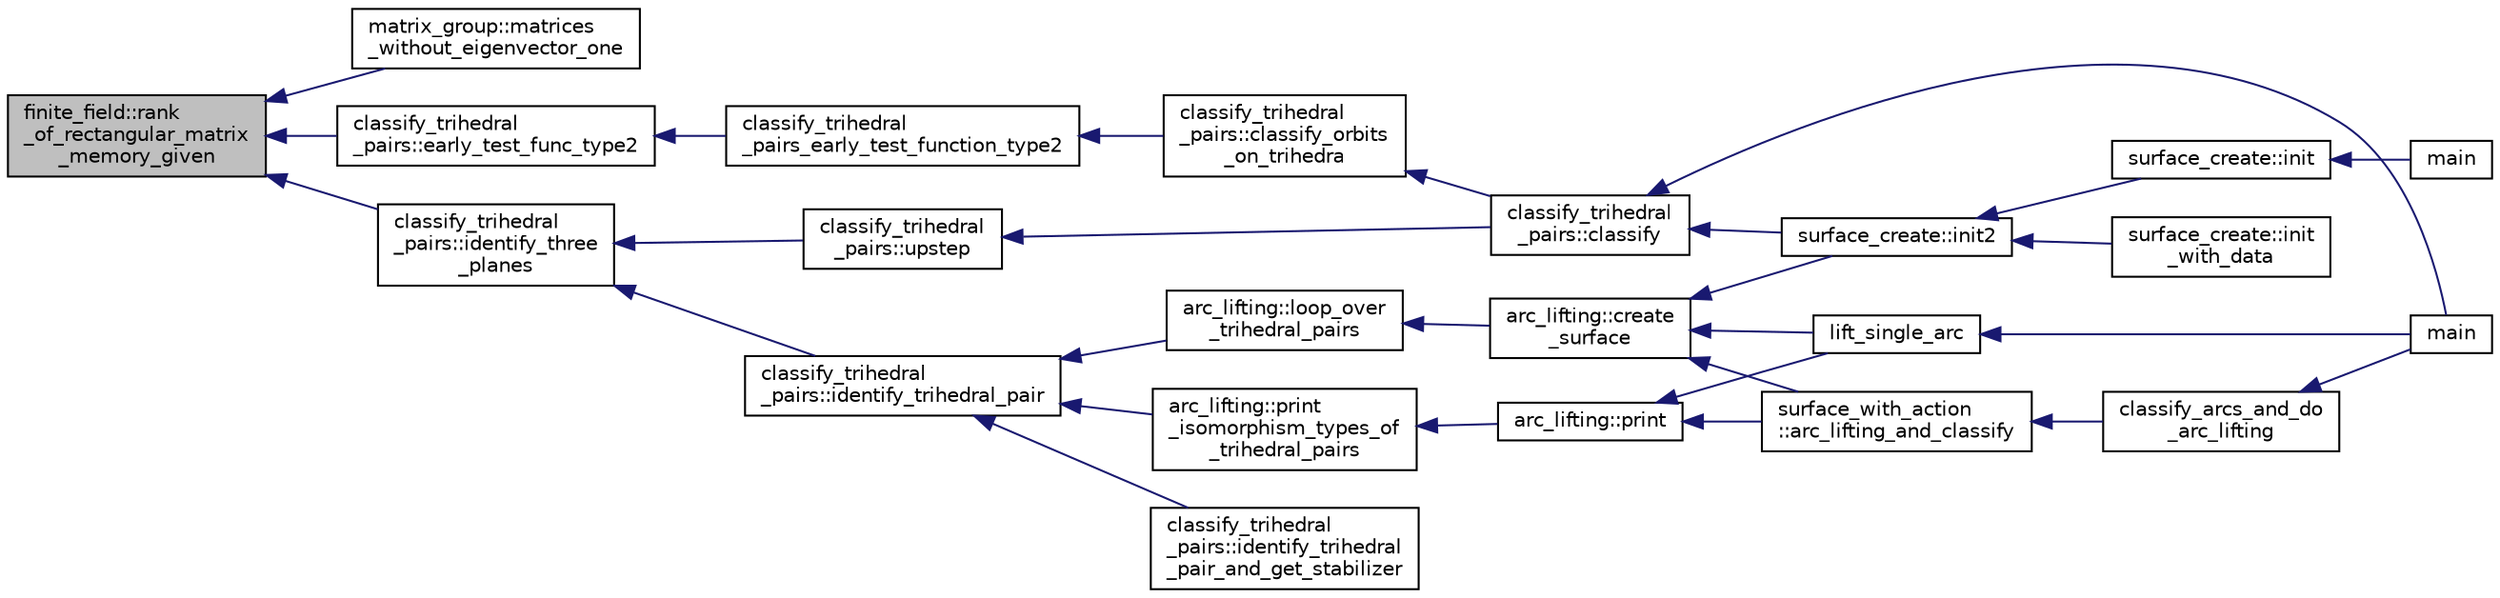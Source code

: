 digraph "finite_field::rank_of_rectangular_matrix_memory_given"
{
  edge [fontname="Helvetica",fontsize="10",labelfontname="Helvetica",labelfontsize="10"];
  node [fontname="Helvetica",fontsize="10",shape=record];
  rankdir="LR";
  Node17276 [label="finite_field::rank\l_of_rectangular_matrix\l_memory_given",height=0.2,width=0.4,color="black", fillcolor="grey75", style="filled", fontcolor="black"];
  Node17276 -> Node17277 [dir="back",color="midnightblue",fontsize="10",style="solid",fontname="Helvetica"];
  Node17277 [label="matrix_group::matrices\l_without_eigenvector_one",height=0.2,width=0.4,color="black", fillcolor="white", style="filled",URL="$d3/ded/classmatrix__group.html#aaa152420f958c5cf15d0fdce9f10a39b"];
  Node17276 -> Node17278 [dir="back",color="midnightblue",fontsize="10",style="solid",fontname="Helvetica"];
  Node17278 [label="classify_trihedral\l_pairs::early_test_func_type2",height=0.2,width=0.4,color="black", fillcolor="white", style="filled",URL="$d1/d21/classclassify__trihedral__pairs.html#a81a66db6705ac1c6e4fd1e9e9fa94cdb"];
  Node17278 -> Node17279 [dir="back",color="midnightblue",fontsize="10",style="solid",fontname="Helvetica"];
  Node17279 [label="classify_trihedral\l_pairs_early_test_function_type2",height=0.2,width=0.4,color="black", fillcolor="white", style="filled",URL="$df/d74/tl__geometry_8h.html#a5488ce713a111e071bea36d799ecfb52"];
  Node17279 -> Node17280 [dir="back",color="midnightblue",fontsize="10",style="solid",fontname="Helvetica"];
  Node17280 [label="classify_trihedral\l_pairs::classify_orbits\l_on_trihedra",height=0.2,width=0.4,color="black", fillcolor="white", style="filled",URL="$d1/d21/classclassify__trihedral__pairs.html#a99625621bfba4bb65b3d60304b306539"];
  Node17280 -> Node17281 [dir="back",color="midnightblue",fontsize="10",style="solid",fontname="Helvetica"];
  Node17281 [label="classify_trihedral\l_pairs::classify",height=0.2,width=0.4,color="black", fillcolor="white", style="filled",URL="$d1/d21/classclassify__trihedral__pairs.html#a134e4c3042163c24bf57050f26e364e1"];
  Node17281 -> Node17282 [dir="back",color="midnightblue",fontsize="10",style="solid",fontname="Helvetica"];
  Node17282 [label="main",height=0.2,width=0.4,color="black", fillcolor="white", style="filled",URL="$d6/dc3/arc__lifting__main_8_c.html#a217dbf8b442f20279ea00b898af96f52"];
  Node17281 -> Node17283 [dir="back",color="midnightblue",fontsize="10",style="solid",fontname="Helvetica"];
  Node17283 [label="surface_create::init2",height=0.2,width=0.4,color="black", fillcolor="white", style="filled",URL="$de/da4/classsurface__create.html#a0d600640f7dd62d5a6c36443effdab59"];
  Node17283 -> Node17284 [dir="back",color="midnightblue",fontsize="10",style="solid",fontname="Helvetica"];
  Node17284 [label="surface_create::init\l_with_data",height=0.2,width=0.4,color="black", fillcolor="white", style="filled",URL="$de/da4/classsurface__create.html#a9226f687139676532adb1aa971fbade2"];
  Node17283 -> Node17285 [dir="back",color="midnightblue",fontsize="10",style="solid",fontname="Helvetica"];
  Node17285 [label="surface_create::init",height=0.2,width=0.4,color="black", fillcolor="white", style="filled",URL="$de/da4/classsurface__create.html#ab0db5c12825f778e3caf8aa4da02eb06"];
  Node17285 -> Node17286 [dir="back",color="midnightblue",fontsize="10",style="solid",fontname="Helvetica"];
  Node17286 [label="main",height=0.2,width=0.4,color="black", fillcolor="white", style="filled",URL="$d2/dfa/create__surface__main_8_c.html#a217dbf8b442f20279ea00b898af96f52"];
  Node17276 -> Node17287 [dir="back",color="midnightblue",fontsize="10",style="solid",fontname="Helvetica"];
  Node17287 [label="classify_trihedral\l_pairs::identify_three\l_planes",height=0.2,width=0.4,color="black", fillcolor="white", style="filled",URL="$d1/d21/classclassify__trihedral__pairs.html#a0c39bec96db456430eb119aa573f6d25"];
  Node17287 -> Node17288 [dir="back",color="midnightblue",fontsize="10",style="solid",fontname="Helvetica"];
  Node17288 [label="classify_trihedral\l_pairs::upstep",height=0.2,width=0.4,color="black", fillcolor="white", style="filled",URL="$d1/d21/classclassify__trihedral__pairs.html#a4134a82fca1d3962311921731ce001eb"];
  Node17288 -> Node17281 [dir="back",color="midnightblue",fontsize="10",style="solid",fontname="Helvetica"];
  Node17287 -> Node17289 [dir="back",color="midnightblue",fontsize="10",style="solid",fontname="Helvetica"];
  Node17289 [label="classify_trihedral\l_pairs::identify_trihedral_pair",height=0.2,width=0.4,color="black", fillcolor="white", style="filled",URL="$d1/d21/classclassify__trihedral__pairs.html#a1a85f616b5043da9f7e585868b0d191d"];
  Node17289 -> Node17290 [dir="back",color="midnightblue",fontsize="10",style="solid",fontname="Helvetica"];
  Node17290 [label="arc_lifting::loop_over\l_trihedral_pairs",height=0.2,width=0.4,color="black", fillcolor="white", style="filled",URL="$dc/db7/classarc__lifting.html#a30126f5ed4126d604c191aa4d1f7505a"];
  Node17290 -> Node17291 [dir="back",color="midnightblue",fontsize="10",style="solid",fontname="Helvetica"];
  Node17291 [label="arc_lifting::create\l_surface",height=0.2,width=0.4,color="black", fillcolor="white", style="filled",URL="$dc/db7/classarc__lifting.html#a2b1fd46281de9ff3fef00fc122d39b2b"];
  Node17291 -> Node17292 [dir="back",color="midnightblue",fontsize="10",style="solid",fontname="Helvetica"];
  Node17292 [label="lift_single_arc",height=0.2,width=0.4,color="black", fillcolor="white", style="filled",URL="$d6/dc3/arc__lifting__main_8_c.html#a0bdc148f70112959722a40cf9758d54b"];
  Node17292 -> Node17282 [dir="back",color="midnightblue",fontsize="10",style="solid",fontname="Helvetica"];
  Node17291 -> Node17283 [dir="back",color="midnightblue",fontsize="10",style="solid",fontname="Helvetica"];
  Node17291 -> Node17293 [dir="back",color="midnightblue",fontsize="10",style="solid",fontname="Helvetica"];
  Node17293 [label="surface_with_action\l::arc_lifting_and_classify",height=0.2,width=0.4,color="black", fillcolor="white", style="filled",URL="$d8/df9/classsurface__with__action.html#a62a3948f830c59e09ef94937650a07a4"];
  Node17293 -> Node17294 [dir="back",color="midnightblue",fontsize="10",style="solid",fontname="Helvetica"];
  Node17294 [label="classify_arcs_and_do\l_arc_lifting",height=0.2,width=0.4,color="black", fillcolor="white", style="filled",URL="$d6/dc3/arc__lifting__main_8_c.html#afdd7be16f16b8c71e9a72fe5f6a0b59c"];
  Node17294 -> Node17282 [dir="back",color="midnightblue",fontsize="10",style="solid",fontname="Helvetica"];
  Node17289 -> Node17295 [dir="back",color="midnightblue",fontsize="10",style="solid",fontname="Helvetica"];
  Node17295 [label="arc_lifting::print\l_isomorphism_types_of\l_trihedral_pairs",height=0.2,width=0.4,color="black", fillcolor="white", style="filled",URL="$dc/db7/classarc__lifting.html#ac2ea90f2acf97c870a7f46f7b125b8b7"];
  Node17295 -> Node17296 [dir="back",color="midnightblue",fontsize="10",style="solid",fontname="Helvetica"];
  Node17296 [label="arc_lifting::print",height=0.2,width=0.4,color="black", fillcolor="white", style="filled",URL="$dc/db7/classarc__lifting.html#ae1609cb80720bc005f0fc3ea65150185"];
  Node17296 -> Node17292 [dir="back",color="midnightblue",fontsize="10",style="solid",fontname="Helvetica"];
  Node17296 -> Node17293 [dir="back",color="midnightblue",fontsize="10",style="solid",fontname="Helvetica"];
  Node17289 -> Node17297 [dir="back",color="midnightblue",fontsize="10",style="solid",fontname="Helvetica"];
  Node17297 [label="classify_trihedral\l_pairs::identify_trihedral\l_pair_and_get_stabilizer",height=0.2,width=0.4,color="black", fillcolor="white", style="filled",URL="$d1/d21/classclassify__trihedral__pairs.html#a433489bad83d619b71a688e6a03a3210"];
}

